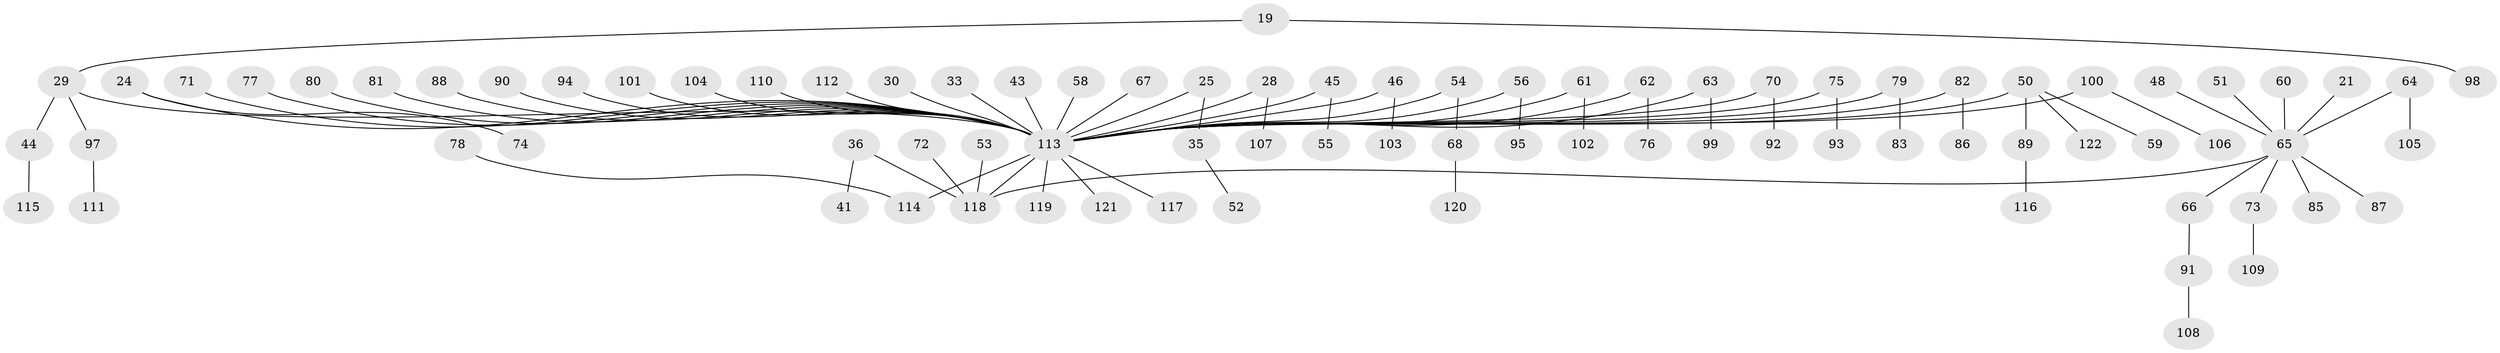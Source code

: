 // original degree distribution, {5: 0.040983606557377046, 4: 0.07377049180327869, 8: 0.00819672131147541, 3: 0.09016393442622951, 9: 0.00819672131147541, 7: 0.00819672131147541, 2: 0.2459016393442623, 1: 0.5245901639344263}
// Generated by graph-tools (version 1.1) at 2025/56/03/04/25 21:56:52]
// undirected, 85 vertices, 84 edges
graph export_dot {
graph [start="1"]
  node [color=gray90,style=filled];
  19;
  21;
  24;
  25;
  28;
  29 [super="+9+26"];
  30;
  33;
  35;
  36;
  41;
  43;
  44;
  45;
  46;
  48;
  50 [super="+39"];
  51;
  52;
  53;
  54;
  55;
  56;
  58;
  59;
  60;
  61;
  62;
  63;
  64;
  65 [super="+16"];
  66 [super="+49"];
  67;
  68;
  70;
  71;
  72;
  73 [super="+57"];
  74;
  75;
  76;
  77;
  78;
  79;
  80;
  81;
  82 [super="+47"];
  83;
  85;
  86;
  87;
  88;
  89;
  90;
  91;
  92;
  93;
  94;
  95;
  97;
  98;
  99;
  100;
  101;
  102;
  103;
  104;
  105;
  106;
  107;
  108;
  109;
  110;
  111;
  112;
  113 [super="+18+5+8+84+14+13+96+69"];
  114 [super="+22"];
  115;
  116;
  117;
  118 [super="+1+23"];
  119;
  120;
  121;
  122;
  19 -- 98;
  19 -- 29;
  21 -- 65;
  24 -- 74;
  24 -- 113;
  25 -- 35;
  25 -- 113;
  28 -- 107;
  28 -- 113;
  29 -- 44;
  29 -- 97;
  29 -- 113;
  30 -- 113;
  33 -- 113;
  35 -- 52;
  36 -- 41;
  36 -- 118;
  43 -- 113;
  44 -- 115;
  45 -- 55;
  45 -- 113;
  46 -- 103;
  46 -- 113;
  48 -- 65;
  50 -- 113;
  50 -- 89;
  50 -- 122;
  50 -- 59;
  51 -- 65;
  53 -- 118;
  54 -- 68;
  54 -- 113;
  56 -- 95;
  56 -- 113;
  58 -- 113;
  60 -- 65;
  61 -- 102;
  61 -- 113;
  62 -- 76;
  62 -- 113;
  63 -- 99;
  63 -- 113;
  64 -- 105;
  64 -- 65;
  65 -- 85;
  65 -- 87;
  65 -- 118;
  65 -- 73;
  65 -- 66;
  66 -- 91;
  67 -- 113;
  68 -- 120;
  70 -- 92;
  70 -- 113;
  71 -- 113;
  72 -- 118;
  73 -- 109;
  75 -- 93;
  75 -- 113;
  77 -- 113;
  78 -- 114;
  79 -- 83;
  79 -- 113;
  80 -- 113;
  81 -- 113;
  82 -- 113;
  82 -- 86;
  88 -- 113;
  89 -- 116;
  90 -- 113;
  91 -- 108;
  94 -- 113;
  97 -- 111;
  100 -- 106;
  100 -- 113;
  101 -- 113;
  104 -- 113;
  110 -- 113;
  112 -- 113;
  113 -- 119;
  113 -- 114;
  113 -- 117;
  113 -- 118;
  113 -- 121;
}
